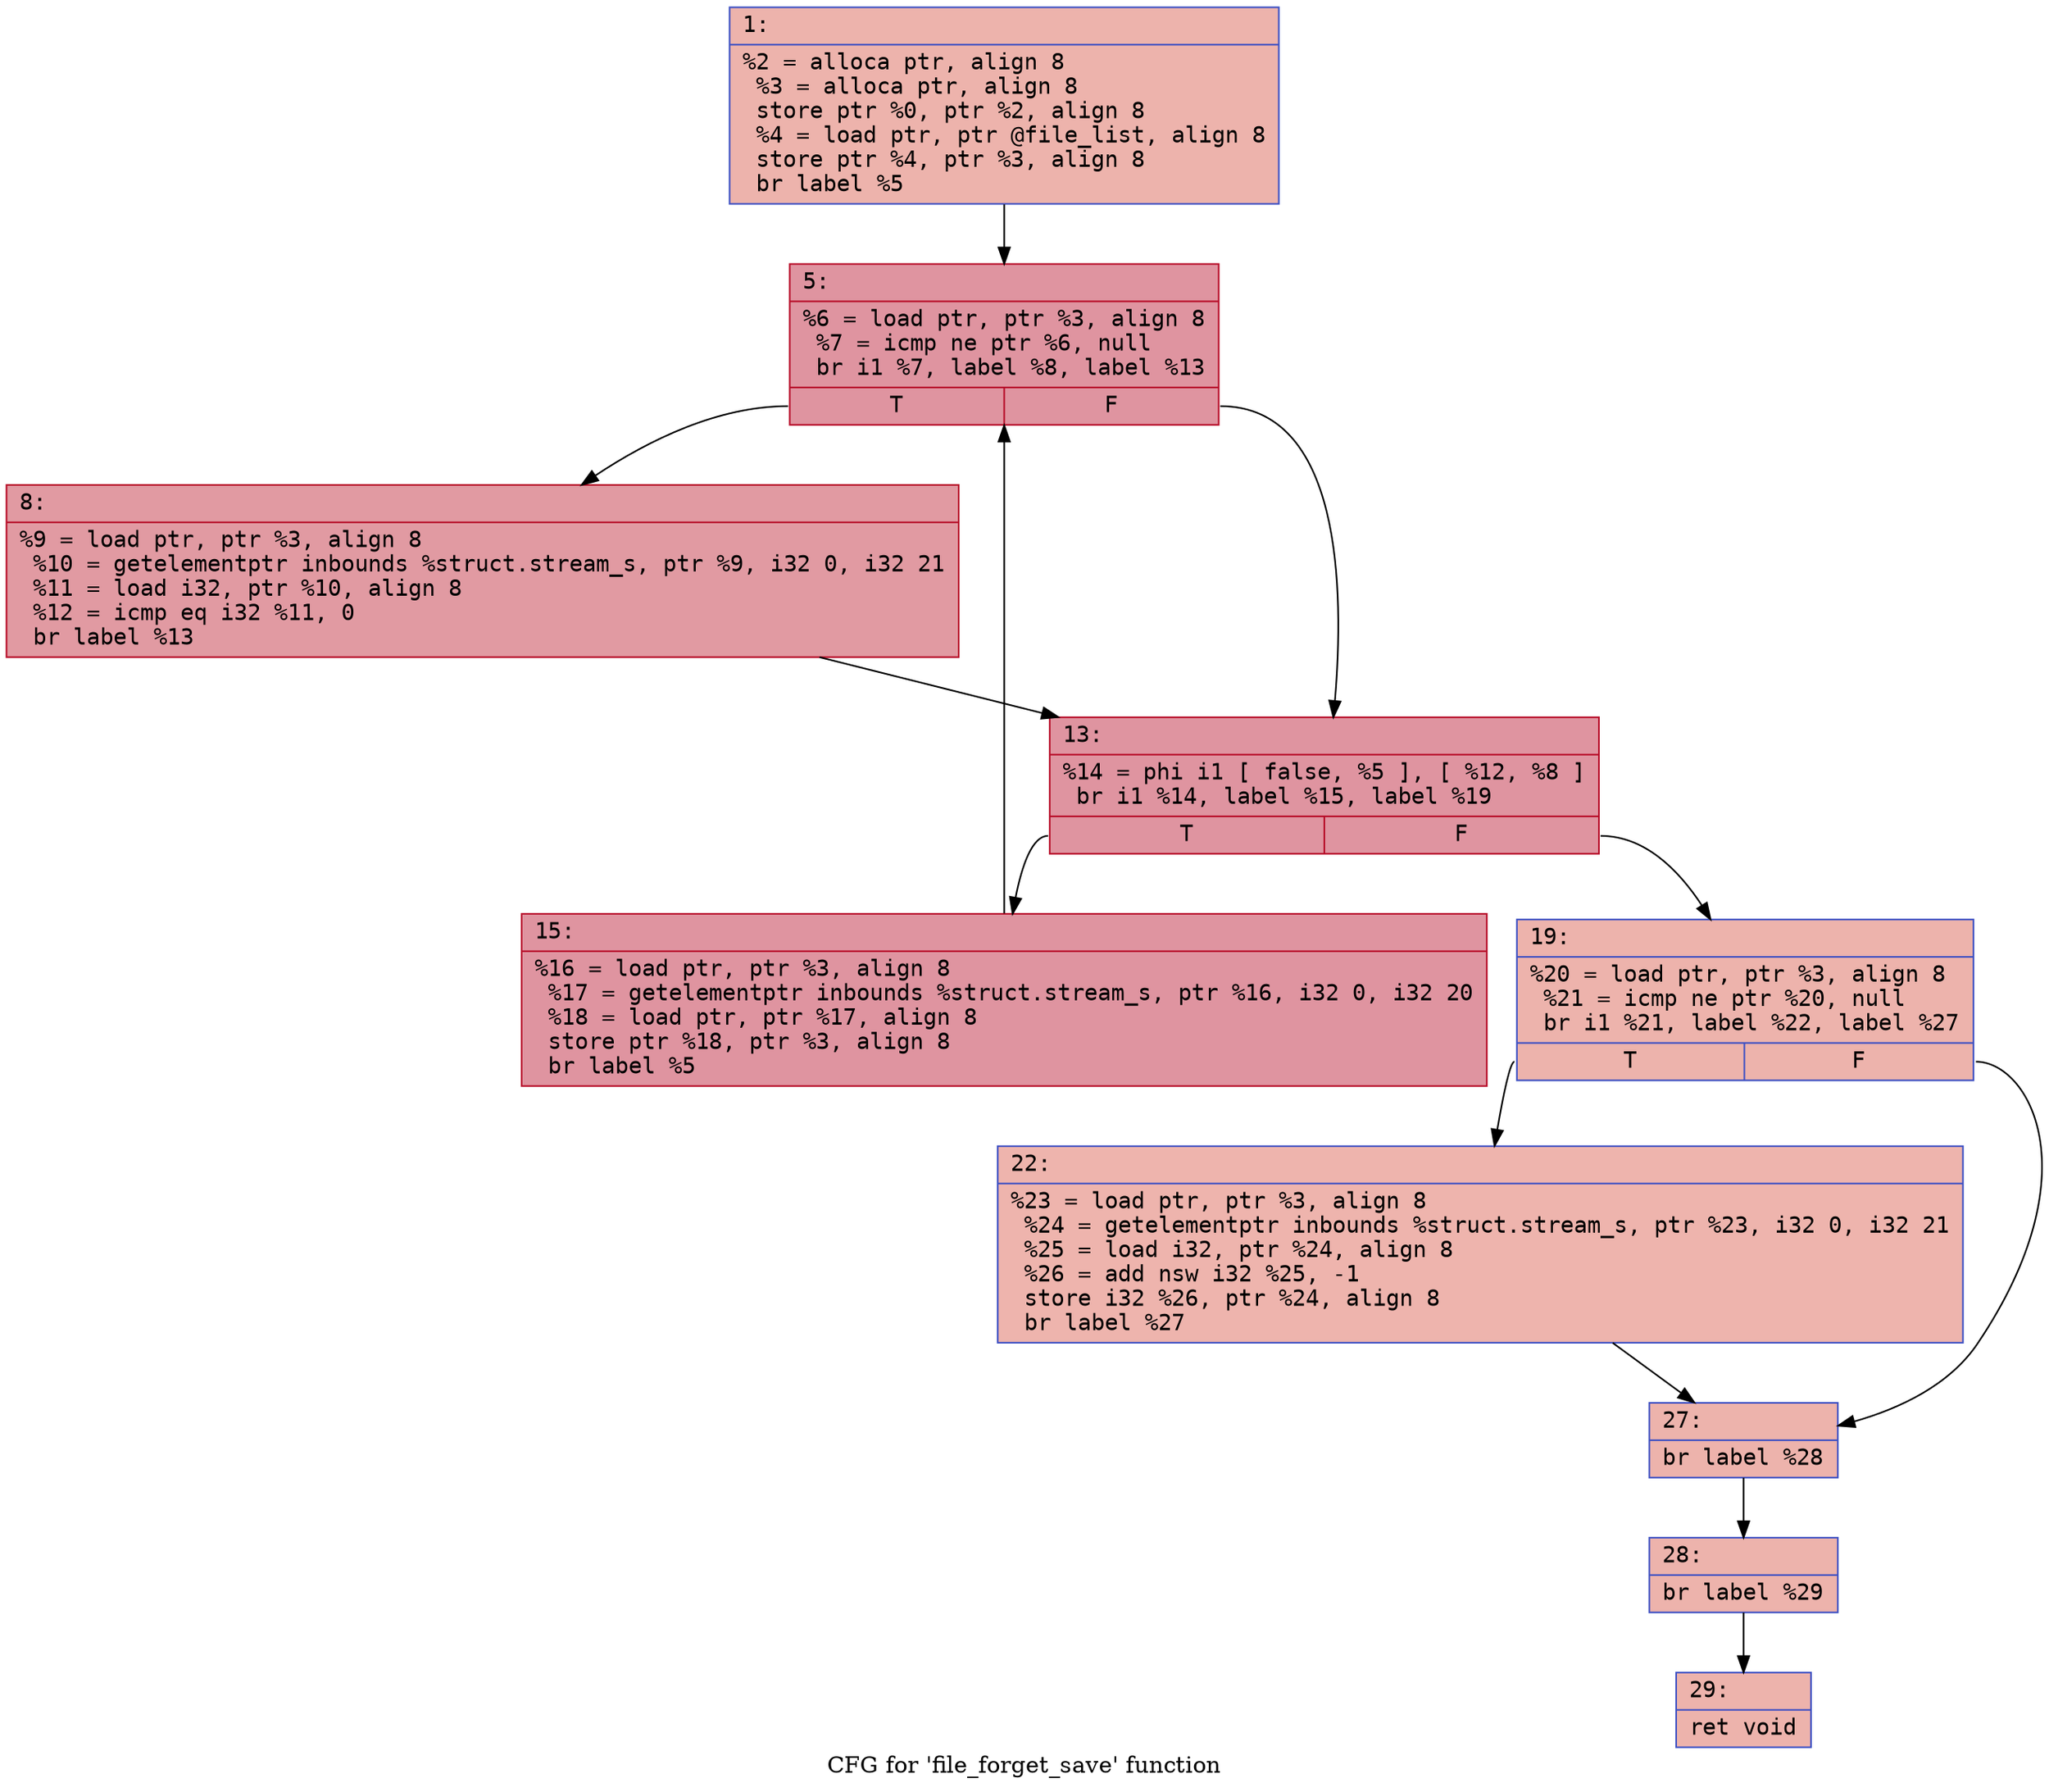 digraph "CFG for 'file_forget_save' function" {
	label="CFG for 'file_forget_save' function";

	Node0x600002134aa0 [shape=record,color="#3d50c3ff", style=filled, fillcolor="#d6524470" fontname="Courier",label="{1:\l|  %2 = alloca ptr, align 8\l  %3 = alloca ptr, align 8\l  store ptr %0, ptr %2, align 8\l  %4 = load ptr, ptr @file_list, align 8\l  store ptr %4, ptr %3, align 8\l  br label %5\l}"];
	Node0x600002134aa0 -> Node0x600002134af0[tooltip="1 -> 5\nProbability 100.00%" ];
	Node0x600002134af0 [shape=record,color="#b70d28ff", style=filled, fillcolor="#b70d2870" fontname="Courier",label="{5:\l|  %6 = load ptr, ptr %3, align 8\l  %7 = icmp ne ptr %6, null\l  br i1 %7, label %8, label %13\l|{<s0>T|<s1>F}}"];
	Node0x600002134af0:s0 -> Node0x600002134b40[tooltip="5 -> 8\nProbability 62.50%" ];
	Node0x600002134af0:s1 -> Node0x600002134b90[tooltip="5 -> 13\nProbability 37.50%" ];
	Node0x600002134b40 [shape=record,color="#b70d28ff", style=filled, fillcolor="#bb1b2c70" fontname="Courier",label="{8:\l|  %9 = load ptr, ptr %3, align 8\l  %10 = getelementptr inbounds %struct.stream_s, ptr %9, i32 0, i32 21\l  %11 = load i32, ptr %10, align 8\l  %12 = icmp eq i32 %11, 0\l  br label %13\l}"];
	Node0x600002134b40 -> Node0x600002134b90[tooltip="8 -> 13\nProbability 100.00%" ];
	Node0x600002134b90 [shape=record,color="#b70d28ff", style=filled, fillcolor="#b70d2870" fontname="Courier",label="{13:\l|  %14 = phi i1 [ false, %5 ], [ %12, %8 ]\l  br i1 %14, label %15, label %19\l|{<s0>T|<s1>F}}"];
	Node0x600002134b90:s0 -> Node0x600002134be0[tooltip="13 -> 15\nProbability 96.88%" ];
	Node0x600002134b90:s1 -> Node0x600002134c30[tooltip="13 -> 19\nProbability 3.12%" ];
	Node0x600002134be0 [shape=record,color="#b70d28ff", style=filled, fillcolor="#b70d2870" fontname="Courier",label="{15:\l|  %16 = load ptr, ptr %3, align 8\l  %17 = getelementptr inbounds %struct.stream_s, ptr %16, i32 0, i32 20\l  %18 = load ptr, ptr %17, align 8\l  store ptr %18, ptr %3, align 8\l  br label %5\l}"];
	Node0x600002134be0 -> Node0x600002134af0[tooltip="15 -> 5\nProbability 100.00%" ];
	Node0x600002134c30 [shape=record,color="#3d50c3ff", style=filled, fillcolor="#d6524470" fontname="Courier",label="{19:\l|  %20 = load ptr, ptr %3, align 8\l  %21 = icmp ne ptr %20, null\l  br i1 %21, label %22, label %27\l|{<s0>T|<s1>F}}"];
	Node0x600002134c30:s0 -> Node0x600002134c80[tooltip="19 -> 22\nProbability 62.50%" ];
	Node0x600002134c30:s1 -> Node0x600002134cd0[tooltip="19 -> 27\nProbability 37.50%" ];
	Node0x600002134c80 [shape=record,color="#3d50c3ff", style=filled, fillcolor="#d8564670" fontname="Courier",label="{22:\l|  %23 = load ptr, ptr %3, align 8\l  %24 = getelementptr inbounds %struct.stream_s, ptr %23, i32 0, i32 21\l  %25 = load i32, ptr %24, align 8\l  %26 = add nsw i32 %25, -1\l  store i32 %26, ptr %24, align 8\l  br label %27\l}"];
	Node0x600002134c80 -> Node0x600002134cd0[tooltip="22 -> 27\nProbability 100.00%" ];
	Node0x600002134cd0 [shape=record,color="#3d50c3ff", style=filled, fillcolor="#d6524470" fontname="Courier",label="{27:\l|  br label %28\l}"];
	Node0x600002134cd0 -> Node0x600002134d20[tooltip="27 -> 28\nProbability 100.00%" ];
	Node0x600002134d20 [shape=record,color="#3d50c3ff", style=filled, fillcolor="#d6524470" fontname="Courier",label="{28:\l|  br label %29\l}"];
	Node0x600002134d20 -> Node0x600002134d70[tooltip="28 -> 29\nProbability 100.00%" ];
	Node0x600002134d70 [shape=record,color="#3d50c3ff", style=filled, fillcolor="#d6524470" fontname="Courier",label="{29:\l|  ret void\l}"];
}
